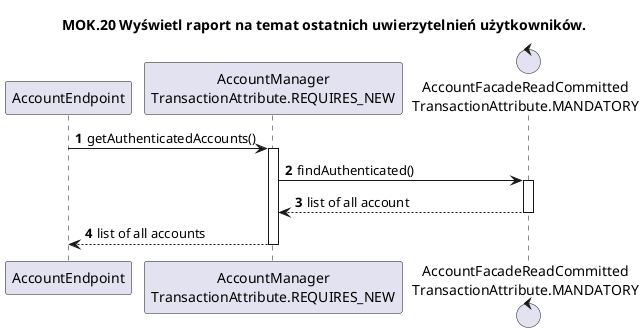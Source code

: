 @startuml
title MOK.20 Wyświetl raport na temat ostatnich uwierzytelnień użytkowników.
autoactivate on
participant AccountEndpoint
participant "AccountManager\nTransactionAttribute.REQUIRES_NEW" as AccountManager
control "AccountFacadeReadCommitted\nTransactionAttribute.MANDATORY" as AccountFacadeReadCommitted
autonumber 
    AccountEndpoint -> AccountManager: getAuthenticatedAccounts()
        AccountManager -> AccountFacadeReadCommitted: findAuthenticated()
               return list of all account
     return list of all accounts
@enduml